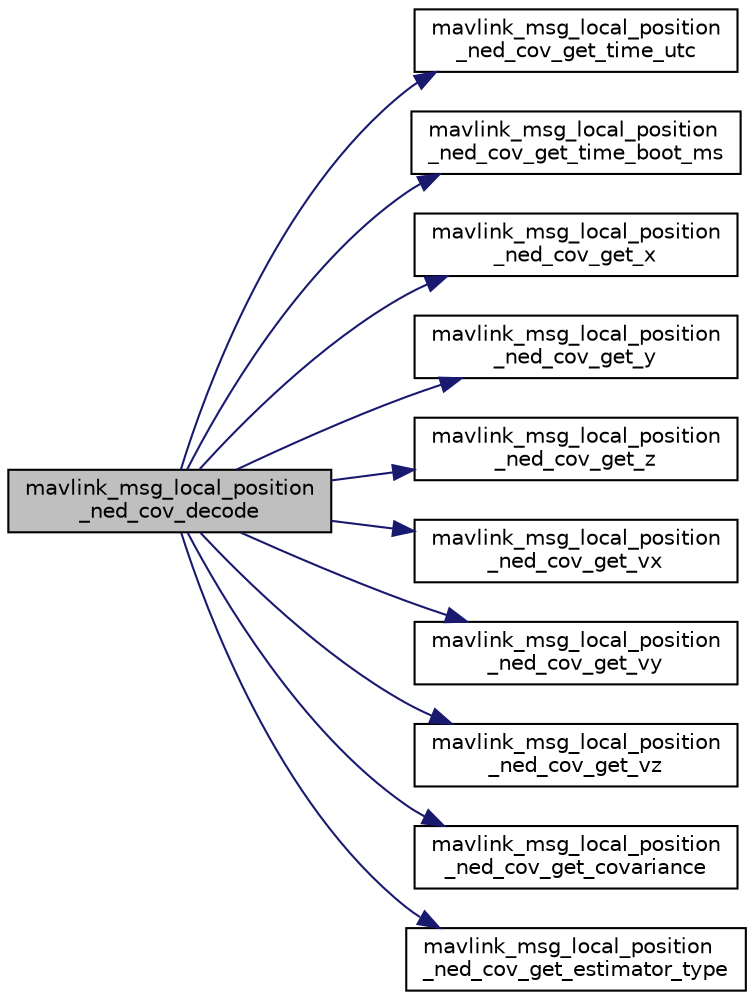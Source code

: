 digraph "mavlink_msg_local_position_ned_cov_decode"
{
 // INTERACTIVE_SVG=YES
  edge [fontname="Helvetica",fontsize="10",labelfontname="Helvetica",labelfontsize="10"];
  node [fontname="Helvetica",fontsize="10",shape=record];
  rankdir="LR";
  Node1 [label="mavlink_msg_local_position\l_ned_cov_decode",height=0.2,width=0.4,color="black", fillcolor="grey75", style="filled" fontcolor="black"];
  Node1 -> Node2 [color="midnightblue",fontsize="10",style="solid",fontname="Helvetica"];
  Node2 [label="mavlink_msg_local_position\l_ned_cov_get_time_utc",height=0.2,width=0.4,color="black", fillcolor="white", style="filled",URL="$mavlink__msg__local__position__ned__cov_8h.html#a08c0a911106778c4e9c7a056426d4109",tooltip="Get field time_utc from local_position_ned_cov message. "];
  Node1 -> Node3 [color="midnightblue",fontsize="10",style="solid",fontname="Helvetica"];
  Node3 [label="mavlink_msg_local_position\l_ned_cov_get_time_boot_ms",height=0.2,width=0.4,color="black", fillcolor="white", style="filled",URL="$mavlink__msg__local__position__ned__cov_8h.html#af152a7d414b1ae890698207b154fd73a",tooltip="Send a local_position_ned_cov message. "];
  Node1 -> Node4 [color="midnightblue",fontsize="10",style="solid",fontname="Helvetica"];
  Node4 [label="mavlink_msg_local_position\l_ned_cov_get_x",height=0.2,width=0.4,color="black", fillcolor="white", style="filled",URL="$mavlink__msg__local__position__ned__cov_8h.html#a0524730b804bbf8c4a8a71e128af982e",tooltip="Get field x from local_position_ned_cov message. "];
  Node1 -> Node5 [color="midnightblue",fontsize="10",style="solid",fontname="Helvetica"];
  Node5 [label="mavlink_msg_local_position\l_ned_cov_get_y",height=0.2,width=0.4,color="black", fillcolor="white", style="filled",URL="$mavlink__msg__local__position__ned__cov_8h.html#a3e5bfc5d7e3ed12ee06e0af8bb146467",tooltip="Get field y from local_position_ned_cov message. "];
  Node1 -> Node6 [color="midnightblue",fontsize="10",style="solid",fontname="Helvetica"];
  Node6 [label="mavlink_msg_local_position\l_ned_cov_get_z",height=0.2,width=0.4,color="black", fillcolor="white", style="filled",URL="$mavlink__msg__local__position__ned__cov_8h.html#a786e933728f0bb3f7b9dcaf8e60bed67",tooltip="Get field z from local_position_ned_cov message. "];
  Node1 -> Node7 [color="midnightblue",fontsize="10",style="solid",fontname="Helvetica"];
  Node7 [label="mavlink_msg_local_position\l_ned_cov_get_vx",height=0.2,width=0.4,color="black", fillcolor="white", style="filled",URL="$mavlink__msg__local__position__ned__cov_8h.html#a4ffe546e7e11258c1c4c86df95adf90f",tooltip="Get field vx from local_position_ned_cov message. "];
  Node1 -> Node8 [color="midnightblue",fontsize="10",style="solid",fontname="Helvetica"];
  Node8 [label="mavlink_msg_local_position\l_ned_cov_get_vy",height=0.2,width=0.4,color="black", fillcolor="white", style="filled",URL="$mavlink__msg__local__position__ned__cov_8h.html#a030b8429a949785daa2c7a103c85bdeb",tooltip="Get field vy from local_position_ned_cov message. "];
  Node1 -> Node9 [color="midnightblue",fontsize="10",style="solid",fontname="Helvetica"];
  Node9 [label="mavlink_msg_local_position\l_ned_cov_get_vz",height=0.2,width=0.4,color="black", fillcolor="white", style="filled",URL="$mavlink__msg__local__position__ned__cov_8h.html#a6e4c062a82a5e19cd8f1fd71625728bf",tooltip="Get field vz from local_position_ned_cov message. "];
  Node1 -> Node10 [color="midnightblue",fontsize="10",style="solid",fontname="Helvetica"];
  Node10 [label="mavlink_msg_local_position\l_ned_cov_get_covariance",height=0.2,width=0.4,color="black", fillcolor="white", style="filled",URL="$mavlink__msg__local__position__ned__cov_8h.html#af95e8e3e47e23772e543fbeea0bdabe3",tooltip="Get field covariance from local_position_ned_cov message. "];
  Node1 -> Node11 [color="midnightblue",fontsize="10",style="solid",fontname="Helvetica"];
  Node11 [label="mavlink_msg_local_position\l_ned_cov_get_estimator_type",height=0.2,width=0.4,color="black", fillcolor="white", style="filled",URL="$mavlink__msg__local__position__ned__cov_8h.html#a7e7e27edab90cd7aa28d394421be9128",tooltip="Get field estimator_type from local_position_ned_cov message. "];
}
